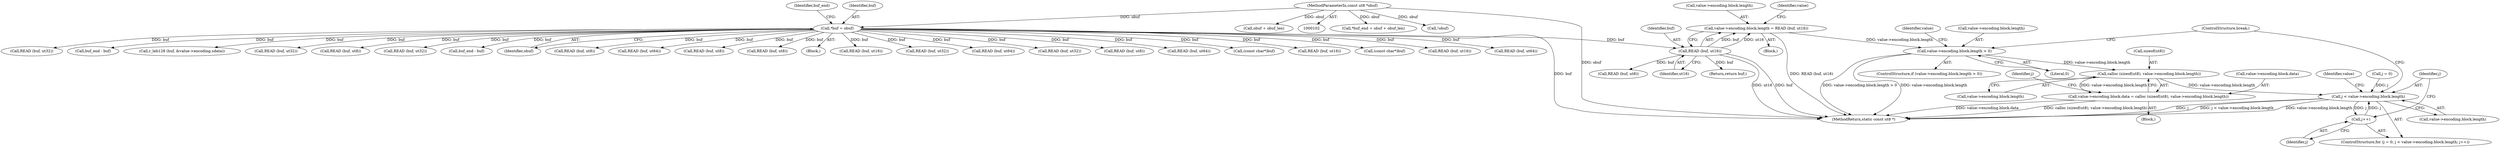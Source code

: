 digraph "0_radare2_2ca9ab45891b6ae8e32b6c28c81eebca059cbe5d_0@API" {
"1000279" [label="(Call,calloc (sizeof(ut8), value->encoding.block.length))"];
"1000261" [label="(Call,value->encoding.block.length > 0)"];
"1000249" [label="(Call,value->encoding.block.length = READ (buf, ut16))"];
"1000257" [label="(Call,READ (buf, ut16))"];
"1000112" [label="(Call,*buf = obuf)"];
"1000103" [label="(MethodParameterIn,const ut8 *obuf)"];
"1000271" [label="(Call,value->encoding.block.data = calloc (sizeof(ut8), value->encoding.block.length))"];
"1000293" [label="(Call,j < value->encoding.block.length)"];
"1000302" [label="(Call,j++)"];
"1000116" [label="(Call,*buf_end = obuf + obuf_len)"];
"1000258" [label="(Identifier,buf)"];
"1000596" [label="(Call,r_leb128 (buf, &value->encoding.sdata))"];
"1000753" [label="(Call,READ (buf, ut32))"];
"1000133" [label="(Call,!obuf)"];
"1000529" [label="(Call,READ (buf, ut8))"];
"1000294" [label="(Identifier,j)"];
"1000409" [label="(Call,READ (buf, ut32))"];
"1000289" [label="(ControlStructure,for (j = 0; j < value->encoding.block.length; j++))"];
"1000455" [label="(Call,buf_end - buf)"];
"1000275" [label="(Identifier,value)"];
"1000280" [label="(Call,sizeof(ut8))"];
"1000265" [label="(Identifier,value)"];
"1000279" [label="(Call,calloc (sizeof(ut8), value->encoding.block.length))"];
"1000114" [label="(Identifier,obuf)"];
"1000589" [label="(Call,READ (buf, ut8))"];
"1000291" [label="(Identifier,j)"];
"1000310" [label="(Identifier,value)"];
"1000420" [label="(Call,READ (buf, ut64))"];
"1000200" [label="(Call,READ (buf, ut8))"];
"1000186" [label="(Block,)"];
"1000118" [label="(Call,obuf + obuf_len)"];
"1000295" [label="(Call,value->encoding.block.length)"];
"1000257" [label="(Call,READ (buf, ut16))"];
"1000796" [label="(MethodReturn,static const ut8 *)"];
"1000731" [label="(Call,READ (buf, ut8))"];
"1000261" [label="(Call,value->encoding.block.length > 0)"];
"1000110" [label="(Block,)"];
"1000269" [label="(Literal,0)"];
"1000315" [label="(Call,READ (buf, ut8))"];
"1000250" [label="(Call,value->encoding.block.length)"];
"1000211" [label="(Call,READ (buf, ut16))"];
"1000272" [label="(Call,value->encoding.block.data)"];
"1000259" [label="(Identifier,ut16)"];
"1000117" [label="(Identifier,buf_end)"];
"1000318" [label="(ControlStructure,break;)"];
"1000249" [label="(Call,value->encoding.block.length = READ (buf, ut16))"];
"1000328" [label="(Call,READ (buf, ut32))"];
"1000302" [label="(Call,j++)"];
"1000233" [label="(Call,READ (buf, ut64))"];
"1000614" [label="(Call,READ (buf, ut32))"];
"1000775" [label="(Call,READ (buf, ut8))"];
"1000103" [label="(MethodParameterIn,const ut8 *obuf)"];
"1000764" [label="(Call,READ (buf, ut64))"];
"1000112" [label="(Call,*buf = obuf)"];
"1000290" [label="(Call,j = 0)"];
"1000260" [label="(ControlStructure,if (value->encoding.block.length > 0))"];
"1000282" [label="(Call,value->encoding.block.length)"];
"1000794" [label="(Return,return buf;)"];
"1000437" [label="(Call,(const char*)buf)"];
"1000742" [label="(Call,READ (buf, ut16))"];
"1000271" [label="(Call,value->encoding.block.data = calloc (sizeof(ut8), value->encoding.block.length))"];
"1000113" [label="(Identifier,buf)"];
"1000293" [label="(Call,j < value->encoding.block.length)"];
"1000303" [label="(Identifier,j)"];
"1000445" [label="(Call,(const char*)buf)"];
"1000398" [label="(Call,READ (buf, ut16))"];
"1000720" [label="(Call,READ (buf, ut64))"];
"1000222" [label="(Call,READ (buf, ut32))"];
"1000270" [label="(Block,)"];
"1000684" [label="(Call,buf_end - buf)"];
"1000262" [label="(Call,value->encoding.block.length)"];
"1000279" -> "1000271"  [label="AST: "];
"1000279" -> "1000282"  [label="CFG: "];
"1000280" -> "1000279"  [label="AST: "];
"1000282" -> "1000279"  [label="AST: "];
"1000271" -> "1000279"  [label="CFG: "];
"1000279" -> "1000271"  [label="DDG: value->encoding.block.length"];
"1000261" -> "1000279"  [label="DDG: value->encoding.block.length"];
"1000279" -> "1000293"  [label="DDG: value->encoding.block.length"];
"1000261" -> "1000260"  [label="AST: "];
"1000261" -> "1000269"  [label="CFG: "];
"1000262" -> "1000261"  [label="AST: "];
"1000269" -> "1000261"  [label="AST: "];
"1000275" -> "1000261"  [label="CFG: "];
"1000318" -> "1000261"  [label="CFG: "];
"1000261" -> "1000796"  [label="DDG: value->encoding.block.length"];
"1000261" -> "1000796"  [label="DDG: value->encoding.block.length > 0"];
"1000249" -> "1000261"  [label="DDG: value->encoding.block.length"];
"1000249" -> "1000186"  [label="AST: "];
"1000249" -> "1000257"  [label="CFG: "];
"1000250" -> "1000249"  [label="AST: "];
"1000257" -> "1000249"  [label="AST: "];
"1000265" -> "1000249"  [label="CFG: "];
"1000249" -> "1000796"  [label="DDG: READ (buf, ut16)"];
"1000257" -> "1000249"  [label="DDG: buf"];
"1000257" -> "1000249"  [label="DDG: ut16"];
"1000257" -> "1000259"  [label="CFG: "];
"1000258" -> "1000257"  [label="AST: "];
"1000259" -> "1000257"  [label="AST: "];
"1000257" -> "1000796"  [label="DDG: ut16"];
"1000257" -> "1000796"  [label="DDG: buf"];
"1000112" -> "1000257"  [label="DDG: buf"];
"1000257" -> "1000315"  [label="DDG: buf"];
"1000257" -> "1000794"  [label="DDG: buf"];
"1000112" -> "1000110"  [label="AST: "];
"1000112" -> "1000114"  [label="CFG: "];
"1000113" -> "1000112"  [label="AST: "];
"1000114" -> "1000112"  [label="AST: "];
"1000117" -> "1000112"  [label="CFG: "];
"1000112" -> "1000796"  [label="DDG: buf"];
"1000103" -> "1000112"  [label="DDG: obuf"];
"1000112" -> "1000200"  [label="DDG: buf"];
"1000112" -> "1000211"  [label="DDG: buf"];
"1000112" -> "1000222"  [label="DDG: buf"];
"1000112" -> "1000233"  [label="DDG: buf"];
"1000112" -> "1000328"  [label="DDG: buf"];
"1000112" -> "1000398"  [label="DDG: buf"];
"1000112" -> "1000409"  [label="DDG: buf"];
"1000112" -> "1000420"  [label="DDG: buf"];
"1000112" -> "1000437"  [label="DDG: buf"];
"1000112" -> "1000445"  [label="DDG: buf"];
"1000112" -> "1000455"  [label="DDG: buf"];
"1000112" -> "1000529"  [label="DDG: buf"];
"1000112" -> "1000589"  [label="DDG: buf"];
"1000112" -> "1000596"  [label="DDG: buf"];
"1000112" -> "1000614"  [label="DDG: buf"];
"1000112" -> "1000684"  [label="DDG: buf"];
"1000112" -> "1000720"  [label="DDG: buf"];
"1000112" -> "1000731"  [label="DDG: buf"];
"1000112" -> "1000742"  [label="DDG: buf"];
"1000112" -> "1000753"  [label="DDG: buf"];
"1000112" -> "1000764"  [label="DDG: buf"];
"1000112" -> "1000775"  [label="DDG: buf"];
"1000103" -> "1000102"  [label="AST: "];
"1000103" -> "1000796"  [label="DDG: obuf"];
"1000103" -> "1000116"  [label="DDG: obuf"];
"1000103" -> "1000118"  [label="DDG: obuf"];
"1000103" -> "1000133"  [label="DDG: obuf"];
"1000271" -> "1000270"  [label="AST: "];
"1000272" -> "1000271"  [label="AST: "];
"1000291" -> "1000271"  [label="CFG: "];
"1000271" -> "1000796"  [label="DDG: value->encoding.block.data"];
"1000271" -> "1000796"  [label="DDG: calloc (sizeof(ut8), value->encoding.block.length)"];
"1000293" -> "1000289"  [label="AST: "];
"1000293" -> "1000295"  [label="CFG: "];
"1000294" -> "1000293"  [label="AST: "];
"1000295" -> "1000293"  [label="AST: "];
"1000310" -> "1000293"  [label="CFG: "];
"1000318" -> "1000293"  [label="CFG: "];
"1000293" -> "1000796"  [label="DDG: j"];
"1000293" -> "1000796"  [label="DDG: j < value->encoding.block.length"];
"1000293" -> "1000796"  [label="DDG: value->encoding.block.length"];
"1000290" -> "1000293"  [label="DDG: j"];
"1000302" -> "1000293"  [label="DDG: j"];
"1000293" -> "1000302"  [label="DDG: j"];
"1000302" -> "1000289"  [label="AST: "];
"1000302" -> "1000303"  [label="CFG: "];
"1000303" -> "1000302"  [label="AST: "];
"1000294" -> "1000302"  [label="CFG: "];
}

